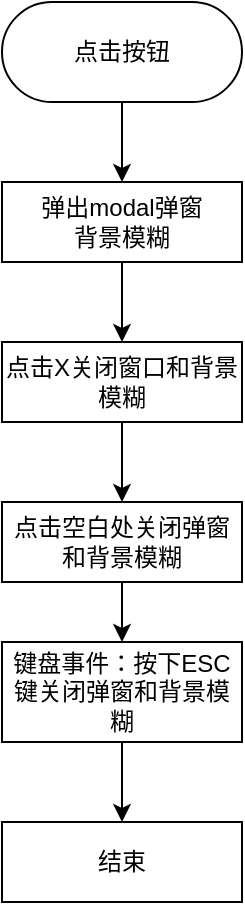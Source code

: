 <mxfile version="24.1.0" type="device">
  <diagram name="第 1 页" id="nKvDSOz8tpYadV7Bx15V">
    <mxGraphModel dx="1050" dy="621" grid="1" gridSize="10" guides="1" tooltips="1" connect="1" arrows="1" fold="1" page="1" pageScale="1" pageWidth="827" pageHeight="1169" math="0" shadow="0">
      <root>
        <mxCell id="0" />
        <mxCell id="1" parent="0" />
        <mxCell id="dQ_VZXsTwxpT51hGCoE4-3" value="" style="edgeStyle=orthogonalEdgeStyle;rounded=0;orthogonalLoop=1;jettySize=auto;html=1;" edge="1" parent="1" source="dQ_VZXsTwxpT51hGCoE4-1" target="dQ_VZXsTwxpT51hGCoE4-2">
          <mxGeometry relative="1" as="geometry" />
        </mxCell>
        <mxCell id="dQ_VZXsTwxpT51hGCoE4-1" value="点击按钮" style="rounded=1;whiteSpace=wrap;html=1;arcSize=50;" vertex="1" parent="1">
          <mxGeometry x="200" y="50" width="120" height="50" as="geometry" />
        </mxCell>
        <mxCell id="dQ_VZXsTwxpT51hGCoE4-5" value="" style="edgeStyle=orthogonalEdgeStyle;rounded=0;orthogonalLoop=1;jettySize=auto;html=1;" edge="1" parent="1" source="dQ_VZXsTwxpT51hGCoE4-2" target="dQ_VZXsTwxpT51hGCoE4-4">
          <mxGeometry relative="1" as="geometry" />
        </mxCell>
        <mxCell id="dQ_VZXsTwxpT51hGCoE4-2" value="弹出modal弹窗&lt;div&gt;背景模糊&lt;/div&gt;" style="rounded=0;whiteSpace=wrap;html=1;" vertex="1" parent="1">
          <mxGeometry x="200" y="140" width="120" height="40" as="geometry" />
        </mxCell>
        <mxCell id="dQ_VZXsTwxpT51hGCoE4-7" value="" style="edgeStyle=orthogonalEdgeStyle;rounded=0;orthogonalLoop=1;jettySize=auto;html=1;" edge="1" parent="1" source="dQ_VZXsTwxpT51hGCoE4-4" target="dQ_VZXsTwxpT51hGCoE4-6">
          <mxGeometry relative="1" as="geometry" />
        </mxCell>
        <mxCell id="dQ_VZXsTwxpT51hGCoE4-4" value="点击X关闭窗口和背景模糊" style="rounded=0;whiteSpace=wrap;html=1;" vertex="1" parent="1">
          <mxGeometry x="200" y="220" width="120" height="40" as="geometry" />
        </mxCell>
        <mxCell id="dQ_VZXsTwxpT51hGCoE4-9" value="" style="edgeStyle=orthogonalEdgeStyle;rounded=0;orthogonalLoop=1;jettySize=auto;html=1;" edge="1" parent="1" source="dQ_VZXsTwxpT51hGCoE4-6" target="dQ_VZXsTwxpT51hGCoE4-8">
          <mxGeometry relative="1" as="geometry" />
        </mxCell>
        <mxCell id="dQ_VZXsTwxpT51hGCoE4-6" value="点击空白处关闭弹窗和背景模糊" style="rounded=0;whiteSpace=wrap;html=1;" vertex="1" parent="1">
          <mxGeometry x="200" y="300" width="120" height="40" as="geometry" />
        </mxCell>
        <mxCell id="dQ_VZXsTwxpT51hGCoE4-11" value="" style="edgeStyle=orthogonalEdgeStyle;rounded=0;orthogonalLoop=1;jettySize=auto;html=1;" edge="1" parent="1" source="dQ_VZXsTwxpT51hGCoE4-8" target="dQ_VZXsTwxpT51hGCoE4-10">
          <mxGeometry relative="1" as="geometry" />
        </mxCell>
        <mxCell id="dQ_VZXsTwxpT51hGCoE4-8" value="键盘事件：按下ESC键关闭弹窗和背景模糊" style="rounded=0;whiteSpace=wrap;html=1;" vertex="1" parent="1">
          <mxGeometry x="200" y="370" width="120" height="50" as="geometry" />
        </mxCell>
        <mxCell id="dQ_VZXsTwxpT51hGCoE4-10" value="结束" style="rounded=0;whiteSpace=wrap;html=1;" vertex="1" parent="1">
          <mxGeometry x="200" y="460" width="120" height="40" as="geometry" />
        </mxCell>
      </root>
    </mxGraphModel>
  </diagram>
</mxfile>
